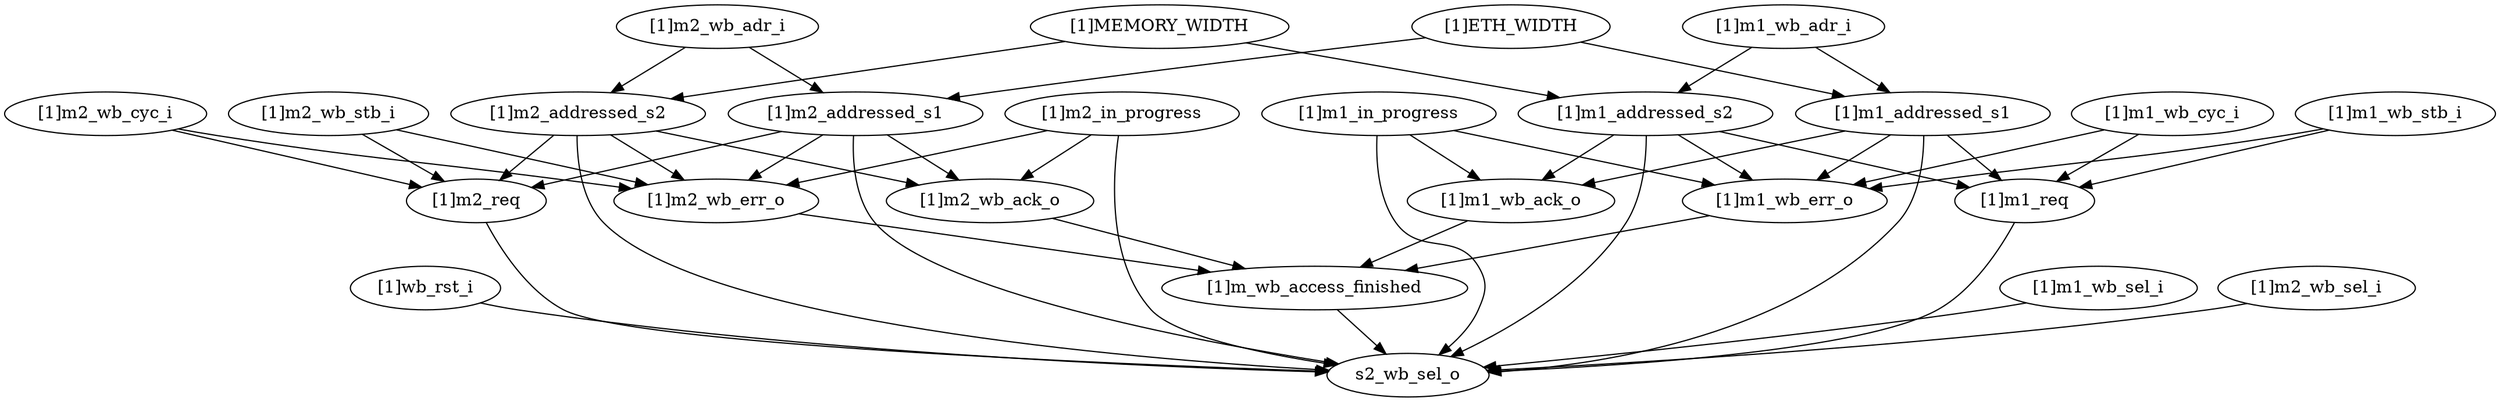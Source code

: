strict digraph "" {
	"[1]wb_rst_i"	 [complexity=1,
		importance=0.088098936873,
		rank=0.088098936873];
	s2_wb_sel_o	 [complexity=0,
		importance=0.0250247205964,
		rank=0.0];
	"[1]wb_rst_i" -> s2_wb_sel_o;
	"[1]m2_wb_cyc_i"	 [complexity=10,
		importance=0.0814384386399,
		rank=0.00814384386399];
	"[1]m2_req"	 [complexity=5,
		importance=0.0684136635561,
		rank=0.0136827327112];
	"[1]m2_wb_cyc_i" -> "[1]m2_req";
	"[1]m2_wb_err_o"	 [complexity=10,
		importance=0.139672190235,
		rank=0.0139672190235];
	"[1]m2_wb_cyc_i" -> "[1]m2_wb_err_o";
	"[1]m2_req" -> s2_wb_sel_o;
	"[1]m_wb_access_finished"	 [complexity=5,
		importance=0.110509647106,
		rank=0.0221019294211];
	"[1]m_wb_access_finished" -> s2_wb_sel_o;
	"[1]m1_wb_adr_i"	 [complexity=16,
		importance=0.0993475576606,
		rank=0.00620922235379];
	"[1]m1_addressed_s2"	 [complexity=15,
		importance=0.436925689727,
		rank=0.0291283793151];
	"[1]m1_wb_adr_i" -> "[1]m1_addressed_s2";
	"[1]m1_addressed_s1"	 [complexity=15,
		importance=0.576597879962,
		rank=0.0384398586641];
	"[1]m1_wb_adr_i" -> "[1]m1_addressed_s1";
	"[1]m2_in_progress"	 [complexity=11,
		importance=0.580277641247,
		rank=0.0527525128406];
	"[1]m2_in_progress" -> "[1]m2_wb_err_o";
	"[1]m2_wb_ack_o"	 [complexity=10,
		importance=0.128781633576,
		rank=0.0128781633576];
	"[1]m2_in_progress" -> "[1]m2_wb_ack_o";
	"[1]m2_in_progress" -> s2_wb_sel_o;
	"[1]m1_req"	 [complexity=5,
		importance=0.0684136635561,
		rank=0.0136827327112];
	"[1]m1_req" -> s2_wb_sel_o;
	"[1]m1_in_progress"	 [complexity=11,
		importance=0.580277641247,
		rank=0.0527525128406];
	"[1]m1_wb_err_o"	 [complexity=10,
		importance=0.139672190235,
		rank=0.0139672190235];
	"[1]m1_in_progress" -> "[1]m1_wb_err_o";
	"[1]m1_wb_ack_o"	 [complexity=10,
		importance=0.128781633576,
		rank=0.0128781633576];
	"[1]m1_in_progress" -> "[1]m1_wb_ack_o";
	"[1]m1_in_progress" -> s2_wb_sel_o;
	"[1]m2_wb_err_o" -> "[1]m_wb_access_finished";
	"[1]MEMORY_WIDTH"	 [complexity=16,
		importance=0.0993475576606,
		rank=0.00620922235379];
	"[1]m2_addressed_s2"	 [complexity=10,
		importance=0.0863227825768,
		rank=0.00863227825768];
	"[1]MEMORY_WIDTH" -> "[1]m2_addressed_s2";
	"[1]MEMORY_WIDTH" -> "[1]m1_addressed_s2";
	"[1]m1_wb_stb_i"	 [complexity=14,
		importance=0.292369155555,
		rank=0.020883511111];
	"[1]m1_wb_stb_i" -> "[1]m1_req";
	"[1]m1_wb_stb_i" -> "[1]m1_wb_err_o";
	"[1]m2_wb_adr_i"	 [complexity=16,
		importance=0.0993475576606,
		rank=0.00620922235379];
	"[1]m2_wb_adr_i" -> "[1]m2_addressed_s2";
	"[1]m2_addressed_s1"	 [complexity=10,
		importance=0.0863227825768,
		rank=0.00863227825768];
	"[1]m2_wb_adr_i" -> "[1]m2_addressed_s1";
	"[1]m2_addressed_s2" -> "[1]m2_req";
	"[1]m2_addressed_s2" -> "[1]m2_wb_err_o";
	"[1]m2_addressed_s2" -> "[1]m2_wb_ack_o";
	"[1]m2_addressed_s2" -> s2_wb_sel_o;
	"[1]m2_addressed_s1" -> "[1]m2_req";
	"[1]m2_addressed_s1" -> "[1]m2_wb_err_o";
	"[1]m2_addressed_s1" -> "[1]m2_wb_ack_o";
	"[1]m2_addressed_s1" -> s2_wb_sel_o;
	"[1]m1_wb_err_o" -> "[1]m_wb_access_finished";
	"[1]m1_wb_sel_i"	 [complexity=2,
		importance=0.0380494956802,
		rank=0.0190247478401];
	"[1]m1_wb_sel_i" -> s2_wb_sel_o;
	"[1]m1_wb_ack_o" -> "[1]m_wb_access_finished";
	"[1]m1_wb_cyc_i"	 [complexity=14,
		importance=0.292369155555,
		rank=0.020883511111];
	"[1]m1_wb_cyc_i" -> "[1]m1_req";
	"[1]m1_wb_cyc_i" -> "[1]m1_wb_err_o";
	"[1]m2_wb_sel_i"	 [complexity=2,
		importance=0.0380494956802,
		rank=0.0190247478401];
	"[1]m2_wb_sel_i" -> s2_wb_sel_o;
	"[1]ETH_WIDTH"	 [complexity=16,
		importance=0.0993475576606,
		rank=0.00620922235379];
	"[1]ETH_WIDTH" -> "[1]m2_addressed_s1";
	"[1]ETH_WIDTH" -> "[1]m1_addressed_s1";
	"[1]m1_addressed_s2" -> "[1]m1_req";
	"[1]m1_addressed_s2" -> "[1]m1_wb_err_o";
	"[1]m1_addressed_s2" -> "[1]m1_wb_ack_o";
	"[1]m1_addressed_s2" -> s2_wb_sel_o;
	"[1]m1_addressed_s1" -> "[1]m1_req";
	"[1]m1_addressed_s1" -> "[1]m1_wb_err_o";
	"[1]m1_addressed_s1" -> "[1]m1_wb_ack_o";
	"[1]m1_addressed_s1" -> s2_wb_sel_o;
	"[1]m2_wb_ack_o" -> "[1]m_wb_access_finished";
	"[1]m2_wb_stb_i"	 [complexity=10,
		importance=0.0814384386399,
		rank=0.00814384386399];
	"[1]m2_wb_stb_i" -> "[1]m2_req";
	"[1]m2_wb_stb_i" -> "[1]m2_wb_err_o";
}
